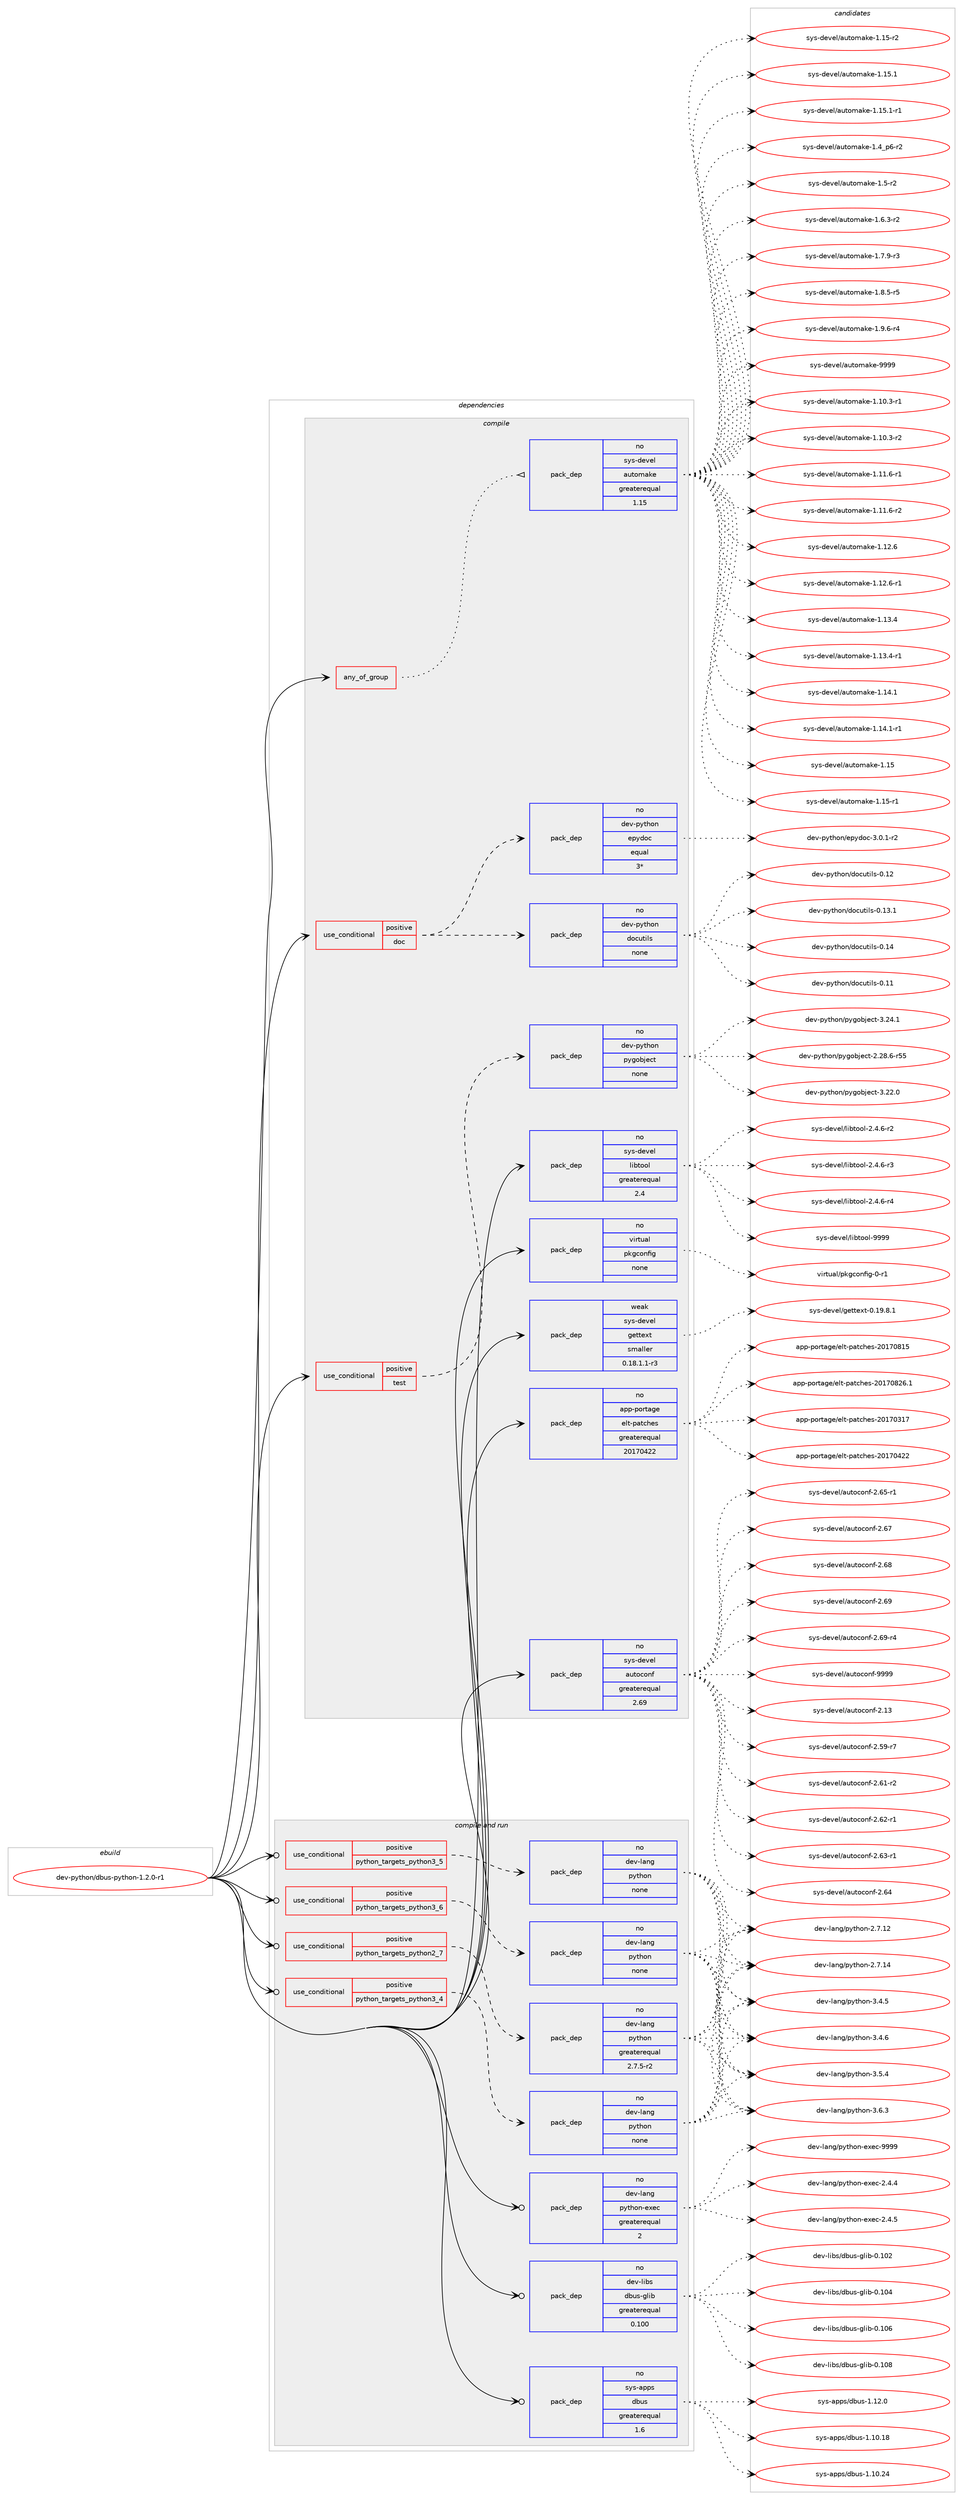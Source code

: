 digraph prolog {

# *************
# Graph options
# *************

newrank=true;
concentrate=true;
compound=true;
graph [rankdir=LR,fontname=Helvetica,fontsize=10,ranksep=1.5];#, ranksep=2.5, nodesep=0.2];
edge  [arrowhead=vee];
node  [fontname=Helvetica,fontsize=10];

# **********
# The ebuild
# **********

subgraph cluster_leftcol {
color=gray;
rank=same;
label=<<i>ebuild</i>>;
id [label="dev-python/dbus-python-1.2.0-r1", color=red, width=4, href="../dev-python/dbus-python-1.2.0-r1.svg"];
}

# ****************
# The dependencies
# ****************

subgraph cluster_midcol {
color=gray;
label=<<i>dependencies</i>>;
subgraph cluster_compile {
fillcolor="#eeeeee";
style=filled;
label=<<i>compile</i>>;
subgraph any3790 {
dependency152775 [label=<<TABLE BORDER="0" CELLBORDER="1" CELLSPACING="0" CELLPADDING="4"><TR><TD CELLPADDING="10">any_of_group</TD></TR></TABLE>>, shape=none, color=red];subgraph pack117555 {
dependency152776 [label=<<TABLE BORDER="0" CELLBORDER="1" CELLSPACING="0" CELLPADDING="4" WIDTH="220"><TR><TD ROWSPAN="6" CELLPADDING="30">pack_dep</TD></TR><TR><TD WIDTH="110">no</TD></TR><TR><TD>sys-devel</TD></TR><TR><TD>automake</TD></TR><TR><TD>greaterequal</TD></TR><TR><TD>1.15</TD></TR></TABLE>>, shape=none, color=blue];
}
dependency152775:e -> dependency152776:w [weight=20,style="dotted",arrowhead="oinv"];
}
id:e -> dependency152775:w [weight=20,style="solid",arrowhead="vee"];
subgraph cond31390 {
dependency152777 [label=<<TABLE BORDER="0" CELLBORDER="1" CELLSPACING="0" CELLPADDING="4"><TR><TD ROWSPAN="3" CELLPADDING="10">use_conditional</TD></TR><TR><TD>positive</TD></TR><TR><TD>doc</TD></TR></TABLE>>, shape=none, color=red];
subgraph pack117556 {
dependency152778 [label=<<TABLE BORDER="0" CELLBORDER="1" CELLSPACING="0" CELLPADDING="4" WIDTH="220"><TR><TD ROWSPAN="6" CELLPADDING="30">pack_dep</TD></TR><TR><TD WIDTH="110">no</TD></TR><TR><TD>dev-python</TD></TR><TR><TD>docutils</TD></TR><TR><TD>none</TD></TR><TR><TD></TD></TR></TABLE>>, shape=none, color=blue];
}
dependency152777:e -> dependency152778:w [weight=20,style="dashed",arrowhead="vee"];
subgraph pack117557 {
dependency152779 [label=<<TABLE BORDER="0" CELLBORDER="1" CELLSPACING="0" CELLPADDING="4" WIDTH="220"><TR><TD ROWSPAN="6" CELLPADDING="30">pack_dep</TD></TR><TR><TD WIDTH="110">no</TD></TR><TR><TD>dev-python</TD></TR><TR><TD>epydoc</TD></TR><TR><TD>equal</TD></TR><TR><TD>3*</TD></TR></TABLE>>, shape=none, color=blue];
}
dependency152777:e -> dependency152779:w [weight=20,style="dashed",arrowhead="vee"];
}
id:e -> dependency152777:w [weight=20,style="solid",arrowhead="vee"];
subgraph cond31391 {
dependency152780 [label=<<TABLE BORDER="0" CELLBORDER="1" CELLSPACING="0" CELLPADDING="4"><TR><TD ROWSPAN="3" CELLPADDING="10">use_conditional</TD></TR><TR><TD>positive</TD></TR><TR><TD>test</TD></TR></TABLE>>, shape=none, color=red];
subgraph pack117558 {
dependency152781 [label=<<TABLE BORDER="0" CELLBORDER="1" CELLSPACING="0" CELLPADDING="4" WIDTH="220"><TR><TD ROWSPAN="6" CELLPADDING="30">pack_dep</TD></TR><TR><TD WIDTH="110">no</TD></TR><TR><TD>dev-python</TD></TR><TR><TD>pygobject</TD></TR><TR><TD>none</TD></TR><TR><TD></TD></TR></TABLE>>, shape=none, color=blue];
}
dependency152780:e -> dependency152781:w [weight=20,style="dashed",arrowhead="vee"];
}
id:e -> dependency152780:w [weight=20,style="solid",arrowhead="vee"];
subgraph pack117559 {
dependency152782 [label=<<TABLE BORDER="0" CELLBORDER="1" CELLSPACING="0" CELLPADDING="4" WIDTH="220"><TR><TD ROWSPAN="6" CELLPADDING="30">pack_dep</TD></TR><TR><TD WIDTH="110">no</TD></TR><TR><TD>app-portage</TD></TR><TR><TD>elt-patches</TD></TR><TR><TD>greaterequal</TD></TR><TR><TD>20170422</TD></TR></TABLE>>, shape=none, color=blue];
}
id:e -> dependency152782:w [weight=20,style="solid",arrowhead="vee"];
subgraph pack117560 {
dependency152783 [label=<<TABLE BORDER="0" CELLBORDER="1" CELLSPACING="0" CELLPADDING="4" WIDTH="220"><TR><TD ROWSPAN="6" CELLPADDING="30">pack_dep</TD></TR><TR><TD WIDTH="110">no</TD></TR><TR><TD>sys-devel</TD></TR><TR><TD>autoconf</TD></TR><TR><TD>greaterequal</TD></TR><TR><TD>2.69</TD></TR></TABLE>>, shape=none, color=blue];
}
id:e -> dependency152783:w [weight=20,style="solid",arrowhead="vee"];
subgraph pack117561 {
dependency152784 [label=<<TABLE BORDER="0" CELLBORDER="1" CELLSPACING="0" CELLPADDING="4" WIDTH="220"><TR><TD ROWSPAN="6" CELLPADDING="30">pack_dep</TD></TR><TR><TD WIDTH="110">no</TD></TR><TR><TD>sys-devel</TD></TR><TR><TD>libtool</TD></TR><TR><TD>greaterequal</TD></TR><TR><TD>2.4</TD></TR></TABLE>>, shape=none, color=blue];
}
id:e -> dependency152784:w [weight=20,style="solid",arrowhead="vee"];
subgraph pack117562 {
dependency152785 [label=<<TABLE BORDER="0" CELLBORDER="1" CELLSPACING="0" CELLPADDING="4" WIDTH="220"><TR><TD ROWSPAN="6" CELLPADDING="30">pack_dep</TD></TR><TR><TD WIDTH="110">no</TD></TR><TR><TD>virtual</TD></TR><TR><TD>pkgconfig</TD></TR><TR><TD>none</TD></TR><TR><TD></TD></TR></TABLE>>, shape=none, color=blue];
}
id:e -> dependency152785:w [weight=20,style="solid",arrowhead="vee"];
subgraph pack117563 {
dependency152786 [label=<<TABLE BORDER="0" CELLBORDER="1" CELLSPACING="0" CELLPADDING="4" WIDTH="220"><TR><TD ROWSPAN="6" CELLPADDING="30">pack_dep</TD></TR><TR><TD WIDTH="110">weak</TD></TR><TR><TD>sys-devel</TD></TR><TR><TD>gettext</TD></TR><TR><TD>smaller</TD></TR><TR><TD>0.18.1.1-r3</TD></TR></TABLE>>, shape=none, color=blue];
}
id:e -> dependency152786:w [weight=20,style="solid",arrowhead="vee"];
}
subgraph cluster_compileandrun {
fillcolor="#eeeeee";
style=filled;
label=<<i>compile and run</i>>;
subgraph cond31392 {
dependency152787 [label=<<TABLE BORDER="0" CELLBORDER="1" CELLSPACING="0" CELLPADDING="4"><TR><TD ROWSPAN="3" CELLPADDING="10">use_conditional</TD></TR><TR><TD>positive</TD></TR><TR><TD>python_targets_python2_7</TD></TR></TABLE>>, shape=none, color=red];
subgraph pack117564 {
dependency152788 [label=<<TABLE BORDER="0" CELLBORDER="1" CELLSPACING="0" CELLPADDING="4" WIDTH="220"><TR><TD ROWSPAN="6" CELLPADDING="30">pack_dep</TD></TR><TR><TD WIDTH="110">no</TD></TR><TR><TD>dev-lang</TD></TR><TR><TD>python</TD></TR><TR><TD>greaterequal</TD></TR><TR><TD>2.7.5-r2</TD></TR></TABLE>>, shape=none, color=blue];
}
dependency152787:e -> dependency152788:w [weight=20,style="dashed",arrowhead="vee"];
}
id:e -> dependency152787:w [weight=20,style="solid",arrowhead="odotvee"];
subgraph cond31393 {
dependency152789 [label=<<TABLE BORDER="0" CELLBORDER="1" CELLSPACING="0" CELLPADDING="4"><TR><TD ROWSPAN="3" CELLPADDING="10">use_conditional</TD></TR><TR><TD>positive</TD></TR><TR><TD>python_targets_python3_4</TD></TR></TABLE>>, shape=none, color=red];
subgraph pack117565 {
dependency152790 [label=<<TABLE BORDER="0" CELLBORDER="1" CELLSPACING="0" CELLPADDING="4" WIDTH="220"><TR><TD ROWSPAN="6" CELLPADDING="30">pack_dep</TD></TR><TR><TD WIDTH="110">no</TD></TR><TR><TD>dev-lang</TD></TR><TR><TD>python</TD></TR><TR><TD>none</TD></TR><TR><TD></TD></TR></TABLE>>, shape=none, color=blue];
}
dependency152789:e -> dependency152790:w [weight=20,style="dashed",arrowhead="vee"];
}
id:e -> dependency152789:w [weight=20,style="solid",arrowhead="odotvee"];
subgraph cond31394 {
dependency152791 [label=<<TABLE BORDER="0" CELLBORDER="1" CELLSPACING="0" CELLPADDING="4"><TR><TD ROWSPAN="3" CELLPADDING="10">use_conditional</TD></TR><TR><TD>positive</TD></TR><TR><TD>python_targets_python3_5</TD></TR></TABLE>>, shape=none, color=red];
subgraph pack117566 {
dependency152792 [label=<<TABLE BORDER="0" CELLBORDER="1" CELLSPACING="0" CELLPADDING="4" WIDTH="220"><TR><TD ROWSPAN="6" CELLPADDING="30">pack_dep</TD></TR><TR><TD WIDTH="110">no</TD></TR><TR><TD>dev-lang</TD></TR><TR><TD>python</TD></TR><TR><TD>none</TD></TR><TR><TD></TD></TR></TABLE>>, shape=none, color=blue];
}
dependency152791:e -> dependency152792:w [weight=20,style="dashed",arrowhead="vee"];
}
id:e -> dependency152791:w [weight=20,style="solid",arrowhead="odotvee"];
subgraph cond31395 {
dependency152793 [label=<<TABLE BORDER="0" CELLBORDER="1" CELLSPACING="0" CELLPADDING="4"><TR><TD ROWSPAN="3" CELLPADDING="10">use_conditional</TD></TR><TR><TD>positive</TD></TR><TR><TD>python_targets_python3_6</TD></TR></TABLE>>, shape=none, color=red];
subgraph pack117567 {
dependency152794 [label=<<TABLE BORDER="0" CELLBORDER="1" CELLSPACING="0" CELLPADDING="4" WIDTH="220"><TR><TD ROWSPAN="6" CELLPADDING="30">pack_dep</TD></TR><TR><TD WIDTH="110">no</TD></TR><TR><TD>dev-lang</TD></TR><TR><TD>python</TD></TR><TR><TD>none</TD></TR><TR><TD></TD></TR></TABLE>>, shape=none, color=blue];
}
dependency152793:e -> dependency152794:w [weight=20,style="dashed",arrowhead="vee"];
}
id:e -> dependency152793:w [weight=20,style="solid",arrowhead="odotvee"];
subgraph pack117568 {
dependency152795 [label=<<TABLE BORDER="0" CELLBORDER="1" CELLSPACING="0" CELLPADDING="4" WIDTH="220"><TR><TD ROWSPAN="6" CELLPADDING="30">pack_dep</TD></TR><TR><TD WIDTH="110">no</TD></TR><TR><TD>dev-lang</TD></TR><TR><TD>python-exec</TD></TR><TR><TD>greaterequal</TD></TR><TR><TD>2</TD></TR></TABLE>>, shape=none, color=blue];
}
id:e -> dependency152795:w [weight=20,style="solid",arrowhead="odotvee"];
subgraph pack117569 {
dependency152796 [label=<<TABLE BORDER="0" CELLBORDER="1" CELLSPACING="0" CELLPADDING="4" WIDTH="220"><TR><TD ROWSPAN="6" CELLPADDING="30">pack_dep</TD></TR><TR><TD WIDTH="110">no</TD></TR><TR><TD>dev-libs</TD></TR><TR><TD>dbus-glib</TD></TR><TR><TD>greaterequal</TD></TR><TR><TD>0.100</TD></TR></TABLE>>, shape=none, color=blue];
}
id:e -> dependency152796:w [weight=20,style="solid",arrowhead="odotvee"];
subgraph pack117570 {
dependency152797 [label=<<TABLE BORDER="0" CELLBORDER="1" CELLSPACING="0" CELLPADDING="4" WIDTH="220"><TR><TD ROWSPAN="6" CELLPADDING="30">pack_dep</TD></TR><TR><TD WIDTH="110">no</TD></TR><TR><TD>sys-apps</TD></TR><TR><TD>dbus</TD></TR><TR><TD>greaterequal</TD></TR><TR><TD>1.6</TD></TR></TABLE>>, shape=none, color=blue];
}
id:e -> dependency152797:w [weight=20,style="solid",arrowhead="odotvee"];
}
subgraph cluster_run {
fillcolor="#eeeeee";
style=filled;
label=<<i>run</i>>;
}
}

# **************
# The candidates
# **************

subgraph cluster_choices {
rank=same;
color=gray;
label=<<i>candidates</i>>;

subgraph choice117555 {
color=black;
nodesep=1;
choice11512111545100101118101108479711711611110997107101454946494846514511449 [label="sys-devel/automake-1.10.3-r1", color=red, width=4,href="../sys-devel/automake-1.10.3-r1.svg"];
choice11512111545100101118101108479711711611110997107101454946494846514511450 [label="sys-devel/automake-1.10.3-r2", color=red, width=4,href="../sys-devel/automake-1.10.3-r2.svg"];
choice11512111545100101118101108479711711611110997107101454946494946544511449 [label="sys-devel/automake-1.11.6-r1", color=red, width=4,href="../sys-devel/automake-1.11.6-r1.svg"];
choice11512111545100101118101108479711711611110997107101454946494946544511450 [label="sys-devel/automake-1.11.6-r2", color=red, width=4,href="../sys-devel/automake-1.11.6-r2.svg"];
choice1151211154510010111810110847971171161111099710710145494649504654 [label="sys-devel/automake-1.12.6", color=red, width=4,href="../sys-devel/automake-1.12.6.svg"];
choice11512111545100101118101108479711711611110997107101454946495046544511449 [label="sys-devel/automake-1.12.6-r1", color=red, width=4,href="../sys-devel/automake-1.12.6-r1.svg"];
choice1151211154510010111810110847971171161111099710710145494649514652 [label="sys-devel/automake-1.13.4", color=red, width=4,href="../sys-devel/automake-1.13.4.svg"];
choice11512111545100101118101108479711711611110997107101454946495146524511449 [label="sys-devel/automake-1.13.4-r1", color=red, width=4,href="../sys-devel/automake-1.13.4-r1.svg"];
choice1151211154510010111810110847971171161111099710710145494649524649 [label="sys-devel/automake-1.14.1", color=red, width=4,href="../sys-devel/automake-1.14.1.svg"];
choice11512111545100101118101108479711711611110997107101454946495246494511449 [label="sys-devel/automake-1.14.1-r1", color=red, width=4,href="../sys-devel/automake-1.14.1-r1.svg"];
choice115121115451001011181011084797117116111109971071014549464953 [label="sys-devel/automake-1.15", color=red, width=4,href="../sys-devel/automake-1.15.svg"];
choice1151211154510010111810110847971171161111099710710145494649534511449 [label="sys-devel/automake-1.15-r1", color=red, width=4,href="../sys-devel/automake-1.15-r1.svg"];
choice1151211154510010111810110847971171161111099710710145494649534511450 [label="sys-devel/automake-1.15-r2", color=red, width=4,href="../sys-devel/automake-1.15-r2.svg"];
choice1151211154510010111810110847971171161111099710710145494649534649 [label="sys-devel/automake-1.15.1", color=red, width=4,href="../sys-devel/automake-1.15.1.svg"];
choice11512111545100101118101108479711711611110997107101454946495346494511449 [label="sys-devel/automake-1.15.1-r1", color=red, width=4,href="../sys-devel/automake-1.15.1-r1.svg"];
choice115121115451001011181011084797117116111109971071014549465295112544511450 [label="sys-devel/automake-1.4_p6-r2", color=red, width=4,href="../sys-devel/automake-1.4_p6-r2.svg"];
choice11512111545100101118101108479711711611110997107101454946534511450 [label="sys-devel/automake-1.5-r2", color=red, width=4,href="../sys-devel/automake-1.5-r2.svg"];
choice115121115451001011181011084797117116111109971071014549465446514511450 [label="sys-devel/automake-1.6.3-r2", color=red, width=4,href="../sys-devel/automake-1.6.3-r2.svg"];
choice115121115451001011181011084797117116111109971071014549465546574511451 [label="sys-devel/automake-1.7.9-r3", color=red, width=4,href="../sys-devel/automake-1.7.9-r3.svg"];
choice115121115451001011181011084797117116111109971071014549465646534511453 [label="sys-devel/automake-1.8.5-r5", color=red, width=4,href="../sys-devel/automake-1.8.5-r5.svg"];
choice115121115451001011181011084797117116111109971071014549465746544511452 [label="sys-devel/automake-1.9.6-r4", color=red, width=4,href="../sys-devel/automake-1.9.6-r4.svg"];
choice115121115451001011181011084797117116111109971071014557575757 [label="sys-devel/automake-9999", color=red, width=4,href="../sys-devel/automake-9999.svg"];
dependency152776:e -> choice11512111545100101118101108479711711611110997107101454946494846514511449:w [style=dotted,weight="100"];
dependency152776:e -> choice11512111545100101118101108479711711611110997107101454946494846514511450:w [style=dotted,weight="100"];
dependency152776:e -> choice11512111545100101118101108479711711611110997107101454946494946544511449:w [style=dotted,weight="100"];
dependency152776:e -> choice11512111545100101118101108479711711611110997107101454946494946544511450:w [style=dotted,weight="100"];
dependency152776:e -> choice1151211154510010111810110847971171161111099710710145494649504654:w [style=dotted,weight="100"];
dependency152776:e -> choice11512111545100101118101108479711711611110997107101454946495046544511449:w [style=dotted,weight="100"];
dependency152776:e -> choice1151211154510010111810110847971171161111099710710145494649514652:w [style=dotted,weight="100"];
dependency152776:e -> choice11512111545100101118101108479711711611110997107101454946495146524511449:w [style=dotted,weight="100"];
dependency152776:e -> choice1151211154510010111810110847971171161111099710710145494649524649:w [style=dotted,weight="100"];
dependency152776:e -> choice11512111545100101118101108479711711611110997107101454946495246494511449:w [style=dotted,weight="100"];
dependency152776:e -> choice115121115451001011181011084797117116111109971071014549464953:w [style=dotted,weight="100"];
dependency152776:e -> choice1151211154510010111810110847971171161111099710710145494649534511449:w [style=dotted,weight="100"];
dependency152776:e -> choice1151211154510010111810110847971171161111099710710145494649534511450:w [style=dotted,weight="100"];
dependency152776:e -> choice1151211154510010111810110847971171161111099710710145494649534649:w [style=dotted,weight="100"];
dependency152776:e -> choice11512111545100101118101108479711711611110997107101454946495346494511449:w [style=dotted,weight="100"];
dependency152776:e -> choice115121115451001011181011084797117116111109971071014549465295112544511450:w [style=dotted,weight="100"];
dependency152776:e -> choice11512111545100101118101108479711711611110997107101454946534511450:w [style=dotted,weight="100"];
dependency152776:e -> choice115121115451001011181011084797117116111109971071014549465446514511450:w [style=dotted,weight="100"];
dependency152776:e -> choice115121115451001011181011084797117116111109971071014549465546574511451:w [style=dotted,weight="100"];
dependency152776:e -> choice115121115451001011181011084797117116111109971071014549465646534511453:w [style=dotted,weight="100"];
dependency152776:e -> choice115121115451001011181011084797117116111109971071014549465746544511452:w [style=dotted,weight="100"];
dependency152776:e -> choice115121115451001011181011084797117116111109971071014557575757:w [style=dotted,weight="100"];
}
subgraph choice117556 {
color=black;
nodesep=1;
choice1001011184511212111610411111047100111991171161051081154548464949 [label="dev-python/docutils-0.11", color=red, width=4,href="../dev-python/docutils-0.11.svg"];
choice1001011184511212111610411111047100111991171161051081154548464950 [label="dev-python/docutils-0.12", color=red, width=4,href="../dev-python/docutils-0.12.svg"];
choice10010111845112121116104111110471001119911711610510811545484649514649 [label="dev-python/docutils-0.13.1", color=red, width=4,href="../dev-python/docutils-0.13.1.svg"];
choice1001011184511212111610411111047100111991171161051081154548464952 [label="dev-python/docutils-0.14", color=red, width=4,href="../dev-python/docutils-0.14.svg"];
dependency152778:e -> choice1001011184511212111610411111047100111991171161051081154548464949:w [style=dotted,weight="100"];
dependency152778:e -> choice1001011184511212111610411111047100111991171161051081154548464950:w [style=dotted,weight="100"];
dependency152778:e -> choice10010111845112121116104111110471001119911711610510811545484649514649:w [style=dotted,weight="100"];
dependency152778:e -> choice1001011184511212111610411111047100111991171161051081154548464952:w [style=dotted,weight="100"];
}
subgraph choice117557 {
color=black;
nodesep=1;
choice1001011184511212111610411111047101112121100111994551464846494511450 [label="dev-python/epydoc-3.0.1-r2", color=red, width=4,href="../dev-python/epydoc-3.0.1-r2.svg"];
dependency152779:e -> choice1001011184511212111610411111047101112121100111994551464846494511450:w [style=dotted,weight="100"];
}
subgraph choice117558 {
color=black;
nodesep=1;
choice1001011184511212111610411111047112121103111981061019911645504650564654451145353 [label="dev-python/pygobject-2.28.6-r55", color=red, width=4,href="../dev-python/pygobject-2.28.6-r55.svg"];
choice1001011184511212111610411111047112121103111981061019911645514650504648 [label="dev-python/pygobject-3.22.0", color=red, width=4,href="../dev-python/pygobject-3.22.0.svg"];
choice1001011184511212111610411111047112121103111981061019911645514650524649 [label="dev-python/pygobject-3.24.1", color=red, width=4,href="../dev-python/pygobject-3.24.1.svg"];
dependency152781:e -> choice1001011184511212111610411111047112121103111981061019911645504650564654451145353:w [style=dotted,weight="100"];
dependency152781:e -> choice1001011184511212111610411111047112121103111981061019911645514650504648:w [style=dotted,weight="100"];
dependency152781:e -> choice1001011184511212111610411111047112121103111981061019911645514650524649:w [style=dotted,weight="100"];
}
subgraph choice117559 {
color=black;
nodesep=1;
choice97112112451121111141169710310147101108116451129711699104101115455048495548514955 [label="app-portage/elt-patches-20170317", color=red, width=4,href="../app-portage/elt-patches-20170317.svg"];
choice97112112451121111141169710310147101108116451129711699104101115455048495548525050 [label="app-portage/elt-patches-20170422", color=red, width=4,href="../app-portage/elt-patches-20170422.svg"];
choice97112112451121111141169710310147101108116451129711699104101115455048495548564953 [label="app-portage/elt-patches-20170815", color=red, width=4,href="../app-portage/elt-patches-20170815.svg"];
choice971121124511211111411697103101471011081164511297116991041011154550484955485650544649 [label="app-portage/elt-patches-20170826.1", color=red, width=4,href="../app-portage/elt-patches-20170826.1.svg"];
dependency152782:e -> choice97112112451121111141169710310147101108116451129711699104101115455048495548514955:w [style=dotted,weight="100"];
dependency152782:e -> choice97112112451121111141169710310147101108116451129711699104101115455048495548525050:w [style=dotted,weight="100"];
dependency152782:e -> choice97112112451121111141169710310147101108116451129711699104101115455048495548564953:w [style=dotted,weight="100"];
dependency152782:e -> choice971121124511211111411697103101471011081164511297116991041011154550484955485650544649:w [style=dotted,weight="100"];
}
subgraph choice117560 {
color=black;
nodesep=1;
choice115121115451001011181011084797117116111991111101024550464951 [label="sys-devel/autoconf-2.13", color=red, width=4,href="../sys-devel/autoconf-2.13.svg"];
choice1151211154510010111810110847971171161119911111010245504653574511455 [label="sys-devel/autoconf-2.59-r7", color=red, width=4,href="../sys-devel/autoconf-2.59-r7.svg"];
choice1151211154510010111810110847971171161119911111010245504654494511450 [label="sys-devel/autoconf-2.61-r2", color=red, width=4,href="../sys-devel/autoconf-2.61-r2.svg"];
choice1151211154510010111810110847971171161119911111010245504654504511449 [label="sys-devel/autoconf-2.62-r1", color=red, width=4,href="../sys-devel/autoconf-2.62-r1.svg"];
choice1151211154510010111810110847971171161119911111010245504654514511449 [label="sys-devel/autoconf-2.63-r1", color=red, width=4,href="../sys-devel/autoconf-2.63-r1.svg"];
choice115121115451001011181011084797117116111991111101024550465452 [label="sys-devel/autoconf-2.64", color=red, width=4,href="../sys-devel/autoconf-2.64.svg"];
choice1151211154510010111810110847971171161119911111010245504654534511449 [label="sys-devel/autoconf-2.65-r1", color=red, width=4,href="../sys-devel/autoconf-2.65-r1.svg"];
choice115121115451001011181011084797117116111991111101024550465455 [label="sys-devel/autoconf-2.67", color=red, width=4,href="../sys-devel/autoconf-2.67.svg"];
choice115121115451001011181011084797117116111991111101024550465456 [label="sys-devel/autoconf-2.68", color=red, width=4,href="../sys-devel/autoconf-2.68.svg"];
choice115121115451001011181011084797117116111991111101024550465457 [label="sys-devel/autoconf-2.69", color=red, width=4,href="../sys-devel/autoconf-2.69.svg"];
choice1151211154510010111810110847971171161119911111010245504654574511452 [label="sys-devel/autoconf-2.69-r4", color=red, width=4,href="../sys-devel/autoconf-2.69-r4.svg"];
choice115121115451001011181011084797117116111991111101024557575757 [label="sys-devel/autoconf-9999", color=red, width=4,href="../sys-devel/autoconf-9999.svg"];
dependency152783:e -> choice115121115451001011181011084797117116111991111101024550464951:w [style=dotted,weight="100"];
dependency152783:e -> choice1151211154510010111810110847971171161119911111010245504653574511455:w [style=dotted,weight="100"];
dependency152783:e -> choice1151211154510010111810110847971171161119911111010245504654494511450:w [style=dotted,weight="100"];
dependency152783:e -> choice1151211154510010111810110847971171161119911111010245504654504511449:w [style=dotted,weight="100"];
dependency152783:e -> choice1151211154510010111810110847971171161119911111010245504654514511449:w [style=dotted,weight="100"];
dependency152783:e -> choice115121115451001011181011084797117116111991111101024550465452:w [style=dotted,weight="100"];
dependency152783:e -> choice1151211154510010111810110847971171161119911111010245504654534511449:w [style=dotted,weight="100"];
dependency152783:e -> choice115121115451001011181011084797117116111991111101024550465455:w [style=dotted,weight="100"];
dependency152783:e -> choice115121115451001011181011084797117116111991111101024550465456:w [style=dotted,weight="100"];
dependency152783:e -> choice115121115451001011181011084797117116111991111101024550465457:w [style=dotted,weight="100"];
dependency152783:e -> choice1151211154510010111810110847971171161119911111010245504654574511452:w [style=dotted,weight="100"];
dependency152783:e -> choice115121115451001011181011084797117116111991111101024557575757:w [style=dotted,weight="100"];
}
subgraph choice117561 {
color=black;
nodesep=1;
choice1151211154510010111810110847108105981161111111084550465246544511450 [label="sys-devel/libtool-2.4.6-r2", color=red, width=4,href="../sys-devel/libtool-2.4.6-r2.svg"];
choice1151211154510010111810110847108105981161111111084550465246544511451 [label="sys-devel/libtool-2.4.6-r3", color=red, width=4,href="../sys-devel/libtool-2.4.6-r3.svg"];
choice1151211154510010111810110847108105981161111111084550465246544511452 [label="sys-devel/libtool-2.4.6-r4", color=red, width=4,href="../sys-devel/libtool-2.4.6-r4.svg"];
choice1151211154510010111810110847108105981161111111084557575757 [label="sys-devel/libtool-9999", color=red, width=4,href="../sys-devel/libtool-9999.svg"];
dependency152784:e -> choice1151211154510010111810110847108105981161111111084550465246544511450:w [style=dotted,weight="100"];
dependency152784:e -> choice1151211154510010111810110847108105981161111111084550465246544511451:w [style=dotted,weight="100"];
dependency152784:e -> choice1151211154510010111810110847108105981161111111084550465246544511452:w [style=dotted,weight="100"];
dependency152784:e -> choice1151211154510010111810110847108105981161111111084557575757:w [style=dotted,weight="100"];
}
subgraph choice117562 {
color=black;
nodesep=1;
choice11810511411611797108471121071039911111010210510345484511449 [label="virtual/pkgconfig-0-r1", color=red, width=4,href="../virtual/pkgconfig-0-r1.svg"];
dependency152785:e -> choice11810511411611797108471121071039911111010210510345484511449:w [style=dotted,weight="100"];
}
subgraph choice117563 {
color=black;
nodesep=1;
choice1151211154510010111810110847103101116116101120116454846495746564649 [label="sys-devel/gettext-0.19.8.1", color=red, width=4,href="../sys-devel/gettext-0.19.8.1.svg"];
dependency152786:e -> choice1151211154510010111810110847103101116116101120116454846495746564649:w [style=dotted,weight="100"];
}
subgraph choice117564 {
color=black;
nodesep=1;
choice10010111845108971101034711212111610411111045504655464950 [label="dev-lang/python-2.7.12", color=red, width=4,href="../dev-lang/python-2.7.12.svg"];
choice10010111845108971101034711212111610411111045504655464952 [label="dev-lang/python-2.7.14", color=red, width=4,href="../dev-lang/python-2.7.14.svg"];
choice100101118451089711010347112121116104111110455146524653 [label="dev-lang/python-3.4.5", color=red, width=4,href="../dev-lang/python-3.4.5.svg"];
choice100101118451089711010347112121116104111110455146524654 [label="dev-lang/python-3.4.6", color=red, width=4,href="../dev-lang/python-3.4.6.svg"];
choice100101118451089711010347112121116104111110455146534652 [label="dev-lang/python-3.5.4", color=red, width=4,href="../dev-lang/python-3.5.4.svg"];
choice100101118451089711010347112121116104111110455146544651 [label="dev-lang/python-3.6.3", color=red, width=4,href="../dev-lang/python-3.6.3.svg"];
dependency152788:e -> choice10010111845108971101034711212111610411111045504655464950:w [style=dotted,weight="100"];
dependency152788:e -> choice10010111845108971101034711212111610411111045504655464952:w [style=dotted,weight="100"];
dependency152788:e -> choice100101118451089711010347112121116104111110455146524653:w [style=dotted,weight="100"];
dependency152788:e -> choice100101118451089711010347112121116104111110455146524654:w [style=dotted,weight="100"];
dependency152788:e -> choice100101118451089711010347112121116104111110455146534652:w [style=dotted,weight="100"];
dependency152788:e -> choice100101118451089711010347112121116104111110455146544651:w [style=dotted,weight="100"];
}
subgraph choice117565 {
color=black;
nodesep=1;
choice10010111845108971101034711212111610411111045504655464950 [label="dev-lang/python-2.7.12", color=red, width=4,href="../dev-lang/python-2.7.12.svg"];
choice10010111845108971101034711212111610411111045504655464952 [label="dev-lang/python-2.7.14", color=red, width=4,href="../dev-lang/python-2.7.14.svg"];
choice100101118451089711010347112121116104111110455146524653 [label="dev-lang/python-3.4.5", color=red, width=4,href="../dev-lang/python-3.4.5.svg"];
choice100101118451089711010347112121116104111110455146524654 [label="dev-lang/python-3.4.6", color=red, width=4,href="../dev-lang/python-3.4.6.svg"];
choice100101118451089711010347112121116104111110455146534652 [label="dev-lang/python-3.5.4", color=red, width=4,href="../dev-lang/python-3.5.4.svg"];
choice100101118451089711010347112121116104111110455146544651 [label="dev-lang/python-3.6.3", color=red, width=4,href="../dev-lang/python-3.6.3.svg"];
dependency152790:e -> choice10010111845108971101034711212111610411111045504655464950:w [style=dotted,weight="100"];
dependency152790:e -> choice10010111845108971101034711212111610411111045504655464952:w [style=dotted,weight="100"];
dependency152790:e -> choice100101118451089711010347112121116104111110455146524653:w [style=dotted,weight="100"];
dependency152790:e -> choice100101118451089711010347112121116104111110455146524654:w [style=dotted,weight="100"];
dependency152790:e -> choice100101118451089711010347112121116104111110455146534652:w [style=dotted,weight="100"];
dependency152790:e -> choice100101118451089711010347112121116104111110455146544651:w [style=dotted,weight="100"];
}
subgraph choice117566 {
color=black;
nodesep=1;
choice10010111845108971101034711212111610411111045504655464950 [label="dev-lang/python-2.7.12", color=red, width=4,href="../dev-lang/python-2.7.12.svg"];
choice10010111845108971101034711212111610411111045504655464952 [label="dev-lang/python-2.7.14", color=red, width=4,href="../dev-lang/python-2.7.14.svg"];
choice100101118451089711010347112121116104111110455146524653 [label="dev-lang/python-3.4.5", color=red, width=4,href="../dev-lang/python-3.4.5.svg"];
choice100101118451089711010347112121116104111110455146524654 [label="dev-lang/python-3.4.6", color=red, width=4,href="../dev-lang/python-3.4.6.svg"];
choice100101118451089711010347112121116104111110455146534652 [label="dev-lang/python-3.5.4", color=red, width=4,href="../dev-lang/python-3.5.4.svg"];
choice100101118451089711010347112121116104111110455146544651 [label="dev-lang/python-3.6.3", color=red, width=4,href="../dev-lang/python-3.6.3.svg"];
dependency152792:e -> choice10010111845108971101034711212111610411111045504655464950:w [style=dotted,weight="100"];
dependency152792:e -> choice10010111845108971101034711212111610411111045504655464952:w [style=dotted,weight="100"];
dependency152792:e -> choice100101118451089711010347112121116104111110455146524653:w [style=dotted,weight="100"];
dependency152792:e -> choice100101118451089711010347112121116104111110455146524654:w [style=dotted,weight="100"];
dependency152792:e -> choice100101118451089711010347112121116104111110455146534652:w [style=dotted,weight="100"];
dependency152792:e -> choice100101118451089711010347112121116104111110455146544651:w [style=dotted,weight="100"];
}
subgraph choice117567 {
color=black;
nodesep=1;
choice10010111845108971101034711212111610411111045504655464950 [label="dev-lang/python-2.7.12", color=red, width=4,href="../dev-lang/python-2.7.12.svg"];
choice10010111845108971101034711212111610411111045504655464952 [label="dev-lang/python-2.7.14", color=red, width=4,href="../dev-lang/python-2.7.14.svg"];
choice100101118451089711010347112121116104111110455146524653 [label="dev-lang/python-3.4.5", color=red, width=4,href="../dev-lang/python-3.4.5.svg"];
choice100101118451089711010347112121116104111110455146524654 [label="dev-lang/python-3.4.6", color=red, width=4,href="../dev-lang/python-3.4.6.svg"];
choice100101118451089711010347112121116104111110455146534652 [label="dev-lang/python-3.5.4", color=red, width=4,href="../dev-lang/python-3.5.4.svg"];
choice100101118451089711010347112121116104111110455146544651 [label="dev-lang/python-3.6.3", color=red, width=4,href="../dev-lang/python-3.6.3.svg"];
dependency152794:e -> choice10010111845108971101034711212111610411111045504655464950:w [style=dotted,weight="100"];
dependency152794:e -> choice10010111845108971101034711212111610411111045504655464952:w [style=dotted,weight="100"];
dependency152794:e -> choice100101118451089711010347112121116104111110455146524653:w [style=dotted,weight="100"];
dependency152794:e -> choice100101118451089711010347112121116104111110455146524654:w [style=dotted,weight="100"];
dependency152794:e -> choice100101118451089711010347112121116104111110455146534652:w [style=dotted,weight="100"];
dependency152794:e -> choice100101118451089711010347112121116104111110455146544651:w [style=dotted,weight="100"];
}
subgraph choice117568 {
color=black;
nodesep=1;
choice1001011184510897110103471121211161041111104510112010199455046524652 [label="dev-lang/python-exec-2.4.4", color=red, width=4,href="../dev-lang/python-exec-2.4.4.svg"];
choice1001011184510897110103471121211161041111104510112010199455046524653 [label="dev-lang/python-exec-2.4.5", color=red, width=4,href="../dev-lang/python-exec-2.4.5.svg"];
choice10010111845108971101034711212111610411111045101120101994557575757 [label="dev-lang/python-exec-9999", color=red, width=4,href="../dev-lang/python-exec-9999.svg"];
dependency152795:e -> choice1001011184510897110103471121211161041111104510112010199455046524652:w [style=dotted,weight="100"];
dependency152795:e -> choice1001011184510897110103471121211161041111104510112010199455046524653:w [style=dotted,weight="100"];
dependency152795:e -> choice10010111845108971101034711212111610411111045101120101994557575757:w [style=dotted,weight="100"];
}
subgraph choice117569 {
color=black;
nodesep=1;
choice100101118451081059811547100981171154510310810598454846494850 [label="dev-libs/dbus-glib-0.102", color=red, width=4,href="../dev-libs/dbus-glib-0.102.svg"];
choice100101118451081059811547100981171154510310810598454846494852 [label="dev-libs/dbus-glib-0.104", color=red, width=4,href="../dev-libs/dbus-glib-0.104.svg"];
choice100101118451081059811547100981171154510310810598454846494854 [label="dev-libs/dbus-glib-0.106", color=red, width=4,href="../dev-libs/dbus-glib-0.106.svg"];
choice100101118451081059811547100981171154510310810598454846494856 [label="dev-libs/dbus-glib-0.108", color=red, width=4,href="../dev-libs/dbus-glib-0.108.svg"];
dependency152796:e -> choice100101118451081059811547100981171154510310810598454846494850:w [style=dotted,weight="100"];
dependency152796:e -> choice100101118451081059811547100981171154510310810598454846494852:w [style=dotted,weight="100"];
dependency152796:e -> choice100101118451081059811547100981171154510310810598454846494854:w [style=dotted,weight="100"];
dependency152796:e -> choice100101118451081059811547100981171154510310810598454846494856:w [style=dotted,weight="100"];
}
subgraph choice117570 {
color=black;
nodesep=1;
choice115121115459711211211547100981171154549464948464956 [label="sys-apps/dbus-1.10.18", color=red, width=4,href="../sys-apps/dbus-1.10.18.svg"];
choice115121115459711211211547100981171154549464948465052 [label="sys-apps/dbus-1.10.24", color=red, width=4,href="../sys-apps/dbus-1.10.24.svg"];
choice1151211154597112112115471009811711545494649504648 [label="sys-apps/dbus-1.12.0", color=red, width=4,href="../sys-apps/dbus-1.12.0.svg"];
dependency152797:e -> choice115121115459711211211547100981171154549464948464956:w [style=dotted,weight="100"];
dependency152797:e -> choice115121115459711211211547100981171154549464948465052:w [style=dotted,weight="100"];
dependency152797:e -> choice1151211154597112112115471009811711545494649504648:w [style=dotted,weight="100"];
}
}

}

